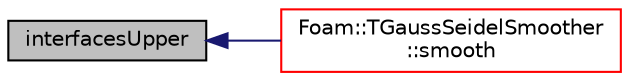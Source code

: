 digraph "interfacesUpper"
{
  bgcolor="transparent";
  edge [fontname="Helvetica",fontsize="10",labelfontname="Helvetica",labelfontsize="10"];
  node [fontname="Helvetica",fontsize="10",shape=record];
  rankdir="LR";
  Node1 [label="interfacesUpper",height=0.2,width=0.4,color="black", fillcolor="grey75", style="filled", fontcolor="black"];
  Node1 -> Node2 [dir="back",color="midnightblue",fontsize="10",style="solid",fontname="Helvetica"];
  Node2 [label="Foam::TGaussSeidelSmoother\l::smooth",height=0.2,width=0.4,color="red",URL="$a02665.html#a2727a700fb0cafd8fb6b7e04f558fca7",tooltip="Smooth for the given number of sweeps. "];
}
